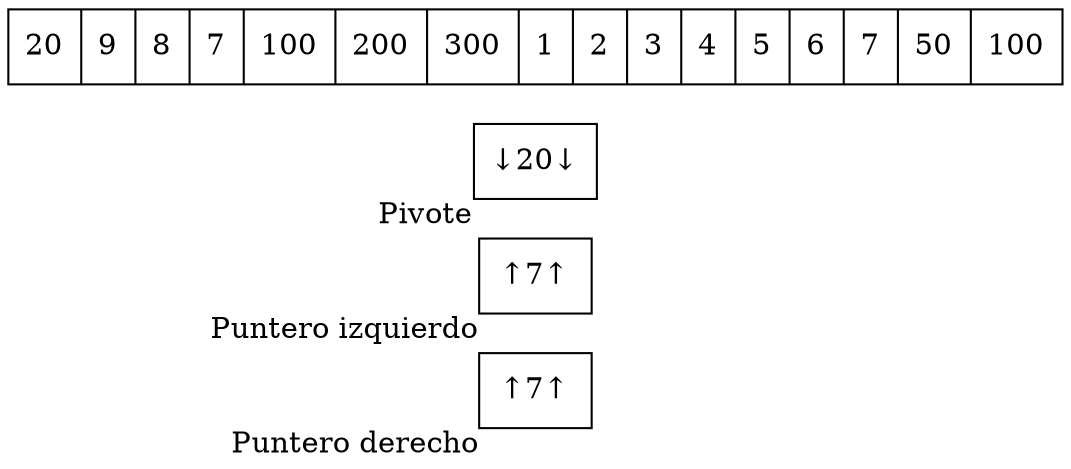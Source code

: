 digraph G{ node [shape = record ];
 rankdir=LR;puntDer[label="↑7↑" xlabel="Puntero derecho" pos = "12,0!"]
puntIzq[label="↑7↑" xlabel="Puntero izquierdo" pos = "8,0!"]
pivote[label="↓20↓" xlabel ="Pivote" pos = "10,2!"]
X[label="{ 20|9|8|7|100|200|300|1|2|3|4|5|6|7|50|100}" pos = "10,1!" ]}

